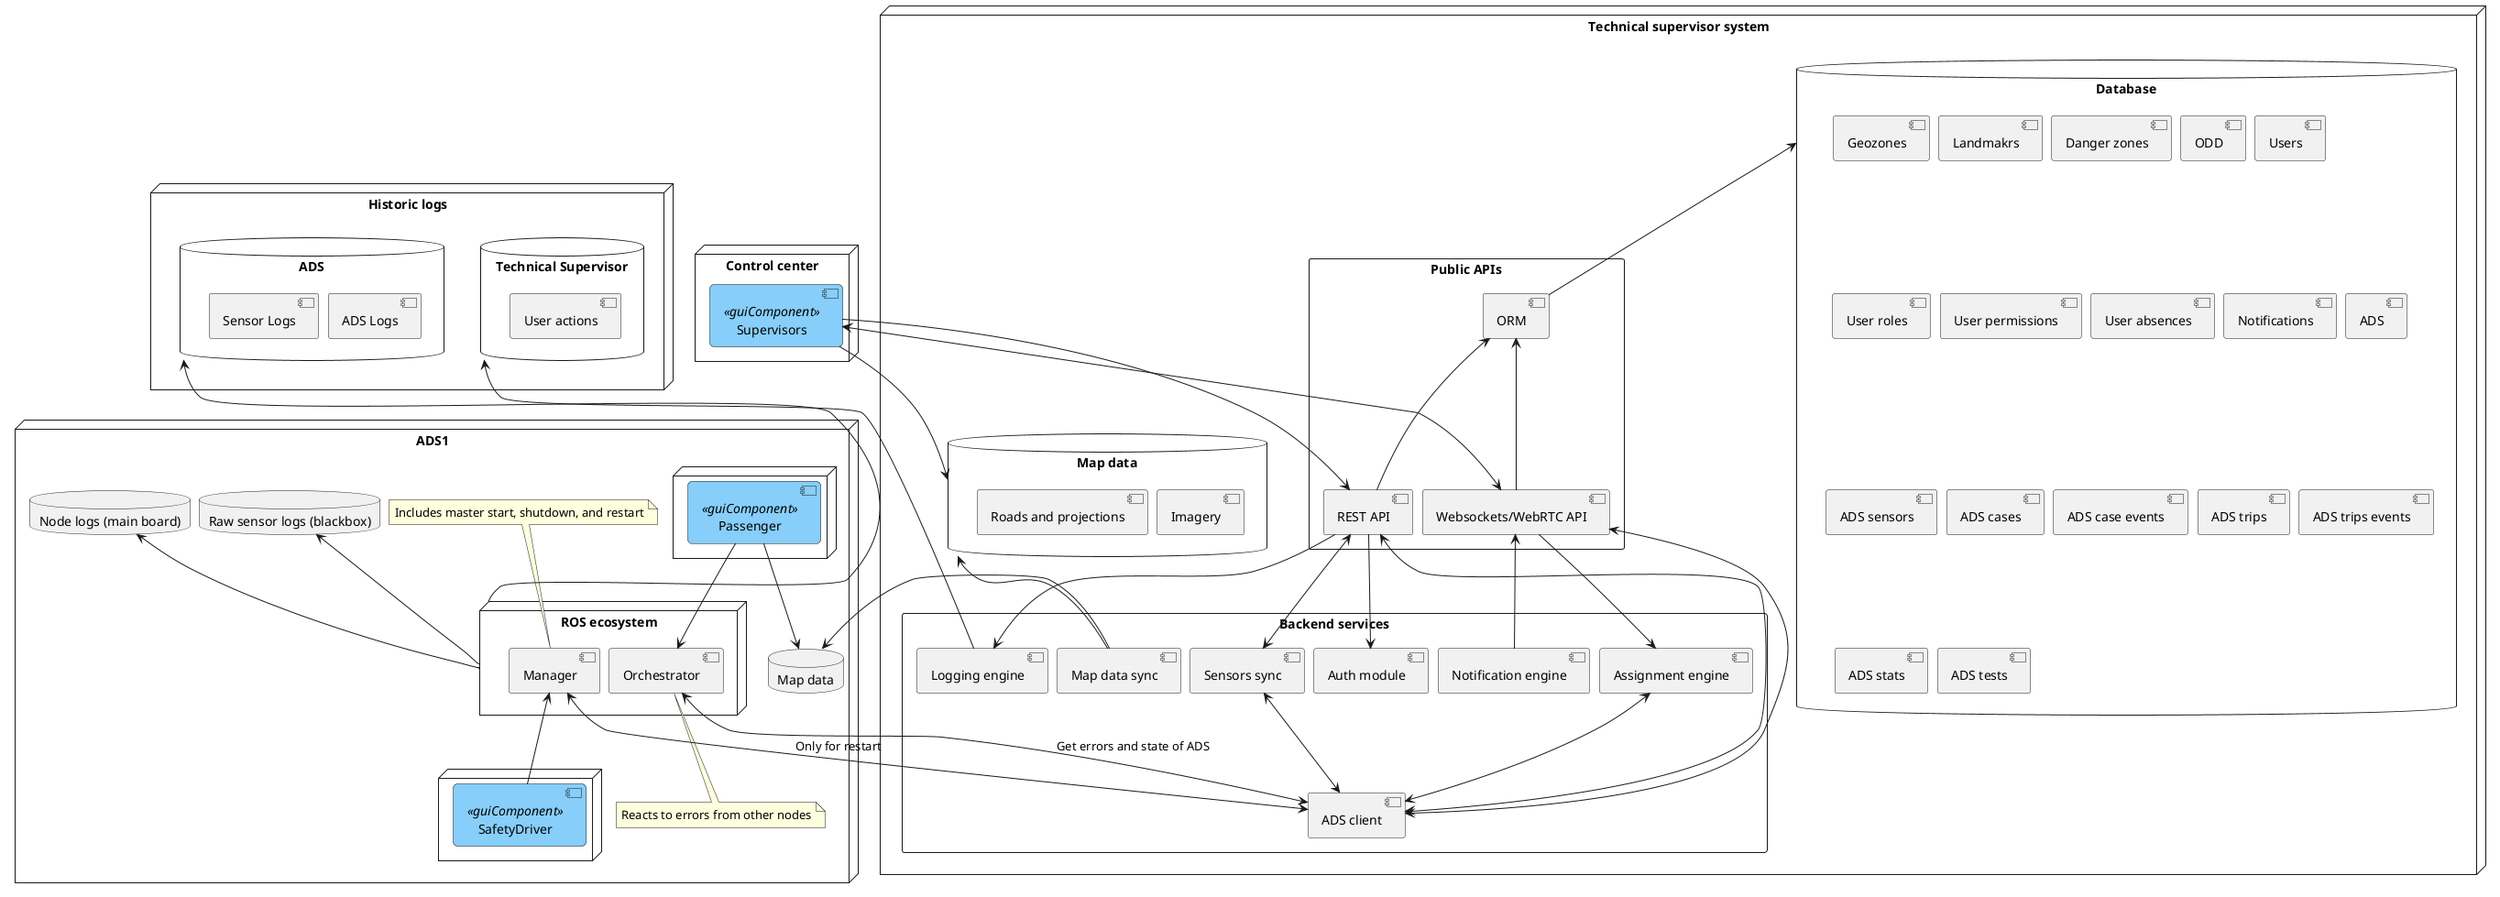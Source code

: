 @startuml
skinparam nodesep 10
skinparam ranksep 5

scale 1.0

node "Control center" as control_center {
    component "Supervisors" as gui <<guiComponent>>
}

node "Technical supervisor system" as ts {
    rectangle "Public APIs" {
        component "REST API" as rest_api
        component "Websockets/WebRTC API" as ws_api
        component "ORM" as orm
    }

    rectangle "Backend services" as backend {
        component "Auth module" as auth
        component "Assignment engine" as assignment_engine
        component "Notification engine" as notification_engine
        component "Logging engine" as log_engine
        component "ADS client" as ads_client
        component "Map data sync" as map_sync
        component "Sensors sync" as sensors_sync
    }


    database "Database" as db {
        component "Geozones"
        component "Landmakrs"
        component "Danger zones"
        component "ODD"
        component "Users"
        component "User roles"
        component "User permissions"
        component "User absences"
        component "Notifications"
        component "ADS"
        component "ADS sensors"
        component "ADS cases"
        component "ADS case events"
        component "ADS trips"
        component "ADS trips events"
        component "ADS stats"
        component "ADS tests"
    }

    database "Map data" as map_db {
        component "Imagery"
        component "Roads and projections"
    }
}


node "ADS1" as ads_node {

    node "ROS ecosystem" as ros_system {
        component "Orchestrator" as ads_orchestrator_node
        component "Manager" as ads_manager_node
    }

    node {
        component "SafetyDriver" as safety_driver_gui1 <<guiComponent>>
    }

    node {

        component "Passenger" as passenger_gui1 << guiComponent >>
    }

    database "Raw sensor logs (blackbox)" as raw_logs_ads1
    database "Node logs (main board)" as logs_ads1
    database "Map data" as map_db_ads


    note bottom of ads_orchestrator_node
        Reacts to errors from other nodes
    end note

    note top of ads_manager_node
        Includes master start, shutdown, and restart
    end note
}


node "Historic logs" as logs_system {
    database "ADS" as ads_logs_db {
        component "ADS Logs"
        component "Sensor Logs"
    }

    database "Technical Supervisor" as ts_logs_db {
        component "User actions"
    }
}

raw_logs_ads1 <-d- ros_system
logs_ads1 <-d- ros_system
ros_system -u--> ads_logs_db
' ads2 -down-> raw_logs_ads2
' ads2 -down-> logs_ads2
gui -down-> rest_api
gui <-down-> ws_api
rest_api --> auth
rest_api --> log_engine
rest_api -u-> orm
ws_api -u-> orm
orm -u-> db
ws_api -d-> assignment_engine
notification_engine -r-> ws_api
ws_api <-d-> ads_client
rest_api <-d-> ads_client
gui -u-> map_db

rest_api <-> sensors_sync
sensors_sync <--> ads_client
assignment_engine <--> ads_client

ads_orchestrator_node <-d-> ads_client : "Get errors and state of ADS"
ads_manager_node <-d-> ads_client : "Only for restart"

safety_driver_gui1 -u-> ads_manager_node

passenger_gui1 -d-> ads_orchestrator_node
passenger_gui1 -d-> map_db_ads

log_engine -u-> ts_logs_db

map_sync ---> map_db_ads
map_sync -u-> map_db

<style>
.guiComponent {
    BackgroundColor LightSkyBlue
    FontColor Black
    ComponentBorderColor LightSlateGray
    RoundCorner 10
}
</style>
@enduml
